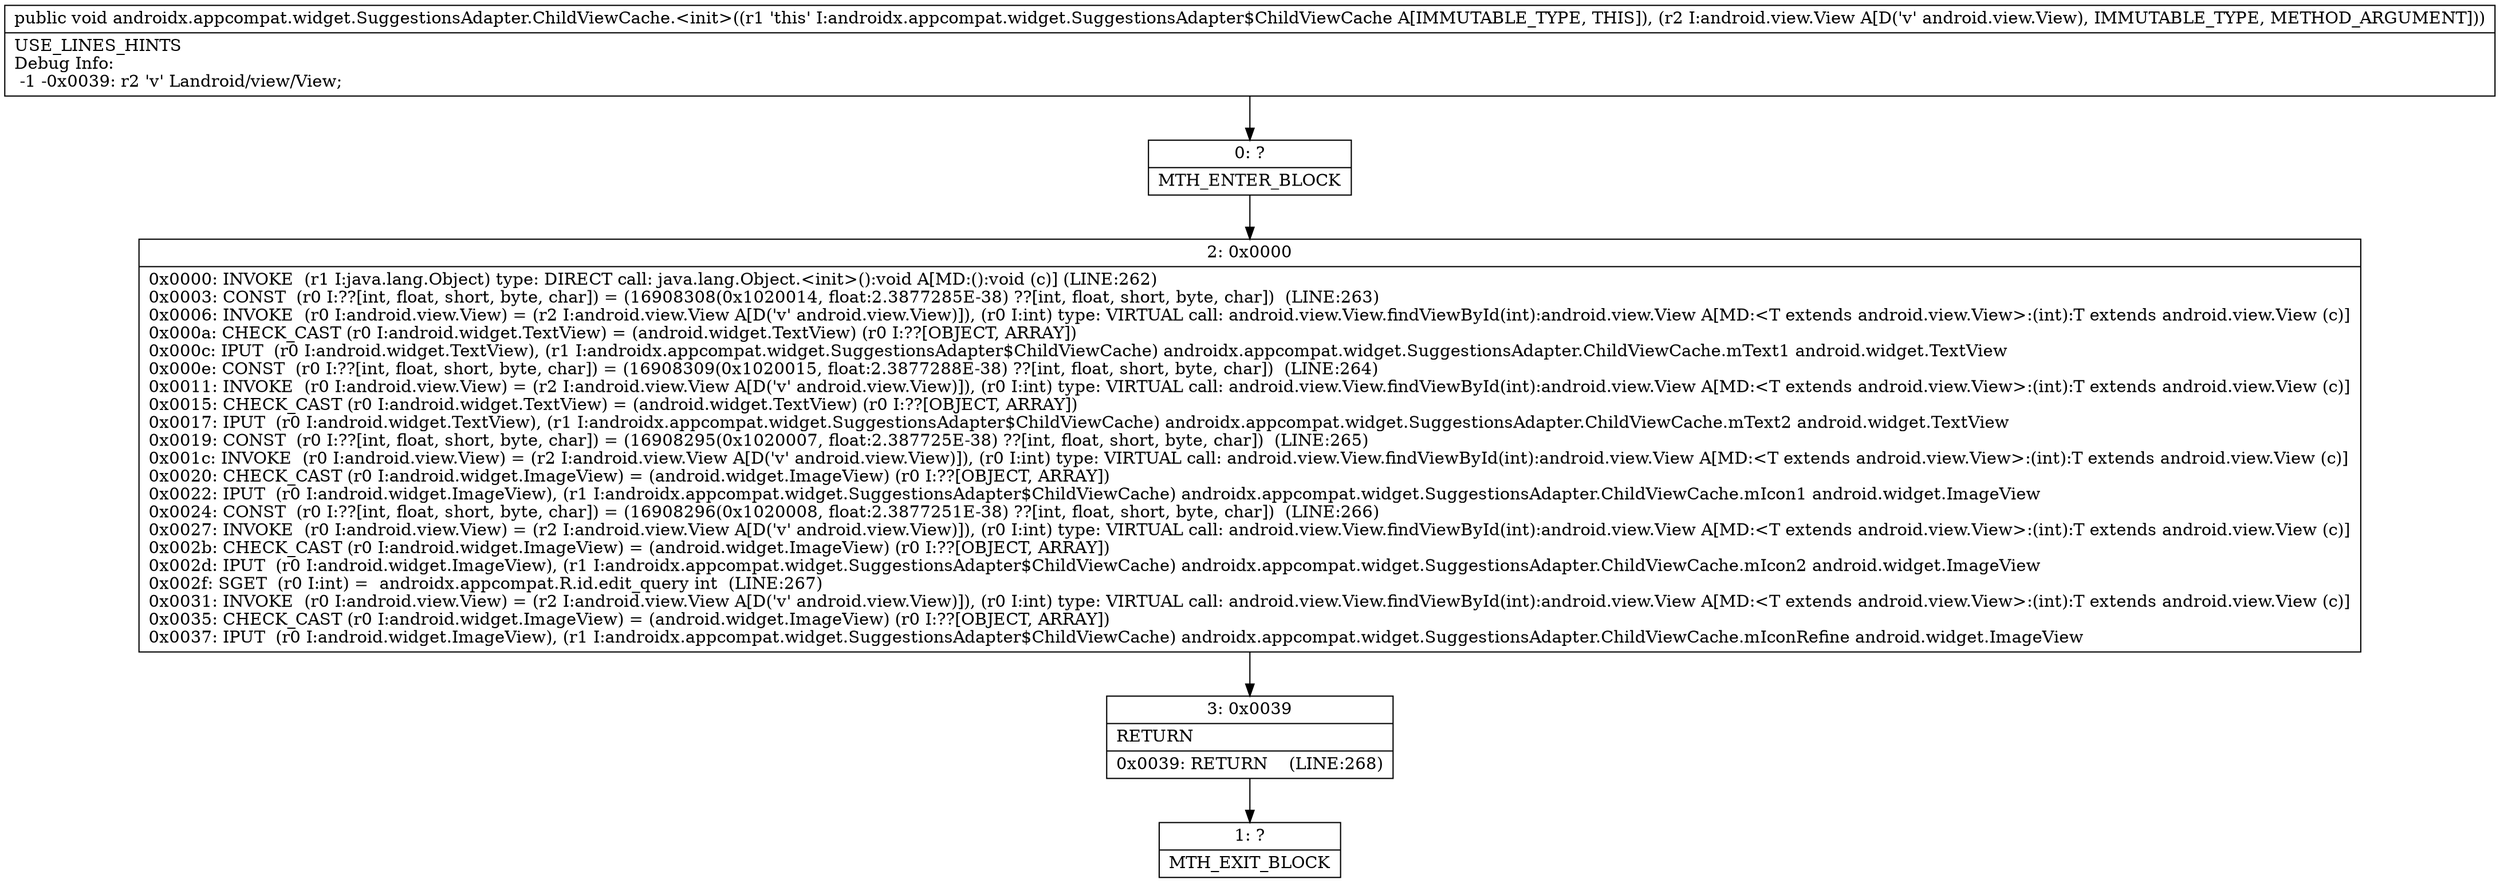 digraph "CFG forandroidx.appcompat.widget.SuggestionsAdapter.ChildViewCache.\<init\>(Landroid\/view\/View;)V" {
Node_0 [shape=record,label="{0\:\ ?|MTH_ENTER_BLOCK\l}"];
Node_2 [shape=record,label="{2\:\ 0x0000|0x0000: INVOKE  (r1 I:java.lang.Object) type: DIRECT call: java.lang.Object.\<init\>():void A[MD:():void (c)] (LINE:262)\l0x0003: CONST  (r0 I:??[int, float, short, byte, char]) = (16908308(0x1020014, float:2.3877285E\-38) ??[int, float, short, byte, char])  (LINE:263)\l0x0006: INVOKE  (r0 I:android.view.View) = (r2 I:android.view.View A[D('v' android.view.View)]), (r0 I:int) type: VIRTUAL call: android.view.View.findViewById(int):android.view.View A[MD:\<T extends android.view.View\>:(int):T extends android.view.View (c)]\l0x000a: CHECK_CAST (r0 I:android.widget.TextView) = (android.widget.TextView) (r0 I:??[OBJECT, ARRAY]) \l0x000c: IPUT  (r0 I:android.widget.TextView), (r1 I:androidx.appcompat.widget.SuggestionsAdapter$ChildViewCache) androidx.appcompat.widget.SuggestionsAdapter.ChildViewCache.mText1 android.widget.TextView \l0x000e: CONST  (r0 I:??[int, float, short, byte, char]) = (16908309(0x1020015, float:2.3877288E\-38) ??[int, float, short, byte, char])  (LINE:264)\l0x0011: INVOKE  (r0 I:android.view.View) = (r2 I:android.view.View A[D('v' android.view.View)]), (r0 I:int) type: VIRTUAL call: android.view.View.findViewById(int):android.view.View A[MD:\<T extends android.view.View\>:(int):T extends android.view.View (c)]\l0x0015: CHECK_CAST (r0 I:android.widget.TextView) = (android.widget.TextView) (r0 I:??[OBJECT, ARRAY]) \l0x0017: IPUT  (r0 I:android.widget.TextView), (r1 I:androidx.appcompat.widget.SuggestionsAdapter$ChildViewCache) androidx.appcompat.widget.SuggestionsAdapter.ChildViewCache.mText2 android.widget.TextView \l0x0019: CONST  (r0 I:??[int, float, short, byte, char]) = (16908295(0x1020007, float:2.387725E\-38) ??[int, float, short, byte, char])  (LINE:265)\l0x001c: INVOKE  (r0 I:android.view.View) = (r2 I:android.view.View A[D('v' android.view.View)]), (r0 I:int) type: VIRTUAL call: android.view.View.findViewById(int):android.view.View A[MD:\<T extends android.view.View\>:(int):T extends android.view.View (c)]\l0x0020: CHECK_CAST (r0 I:android.widget.ImageView) = (android.widget.ImageView) (r0 I:??[OBJECT, ARRAY]) \l0x0022: IPUT  (r0 I:android.widget.ImageView), (r1 I:androidx.appcompat.widget.SuggestionsAdapter$ChildViewCache) androidx.appcompat.widget.SuggestionsAdapter.ChildViewCache.mIcon1 android.widget.ImageView \l0x0024: CONST  (r0 I:??[int, float, short, byte, char]) = (16908296(0x1020008, float:2.3877251E\-38) ??[int, float, short, byte, char])  (LINE:266)\l0x0027: INVOKE  (r0 I:android.view.View) = (r2 I:android.view.View A[D('v' android.view.View)]), (r0 I:int) type: VIRTUAL call: android.view.View.findViewById(int):android.view.View A[MD:\<T extends android.view.View\>:(int):T extends android.view.View (c)]\l0x002b: CHECK_CAST (r0 I:android.widget.ImageView) = (android.widget.ImageView) (r0 I:??[OBJECT, ARRAY]) \l0x002d: IPUT  (r0 I:android.widget.ImageView), (r1 I:androidx.appcompat.widget.SuggestionsAdapter$ChildViewCache) androidx.appcompat.widget.SuggestionsAdapter.ChildViewCache.mIcon2 android.widget.ImageView \l0x002f: SGET  (r0 I:int) =  androidx.appcompat.R.id.edit_query int  (LINE:267)\l0x0031: INVOKE  (r0 I:android.view.View) = (r2 I:android.view.View A[D('v' android.view.View)]), (r0 I:int) type: VIRTUAL call: android.view.View.findViewById(int):android.view.View A[MD:\<T extends android.view.View\>:(int):T extends android.view.View (c)]\l0x0035: CHECK_CAST (r0 I:android.widget.ImageView) = (android.widget.ImageView) (r0 I:??[OBJECT, ARRAY]) \l0x0037: IPUT  (r0 I:android.widget.ImageView), (r1 I:androidx.appcompat.widget.SuggestionsAdapter$ChildViewCache) androidx.appcompat.widget.SuggestionsAdapter.ChildViewCache.mIconRefine android.widget.ImageView \l}"];
Node_3 [shape=record,label="{3\:\ 0x0039|RETURN\l|0x0039: RETURN    (LINE:268)\l}"];
Node_1 [shape=record,label="{1\:\ ?|MTH_EXIT_BLOCK\l}"];
MethodNode[shape=record,label="{public void androidx.appcompat.widget.SuggestionsAdapter.ChildViewCache.\<init\>((r1 'this' I:androidx.appcompat.widget.SuggestionsAdapter$ChildViewCache A[IMMUTABLE_TYPE, THIS]), (r2 I:android.view.View A[D('v' android.view.View), IMMUTABLE_TYPE, METHOD_ARGUMENT]))  | USE_LINES_HINTS\lDebug Info:\l  \-1 \-0x0039: r2 'v' Landroid\/view\/View;\l}"];
MethodNode -> Node_0;Node_0 -> Node_2;
Node_2 -> Node_3;
Node_3 -> Node_1;
}

